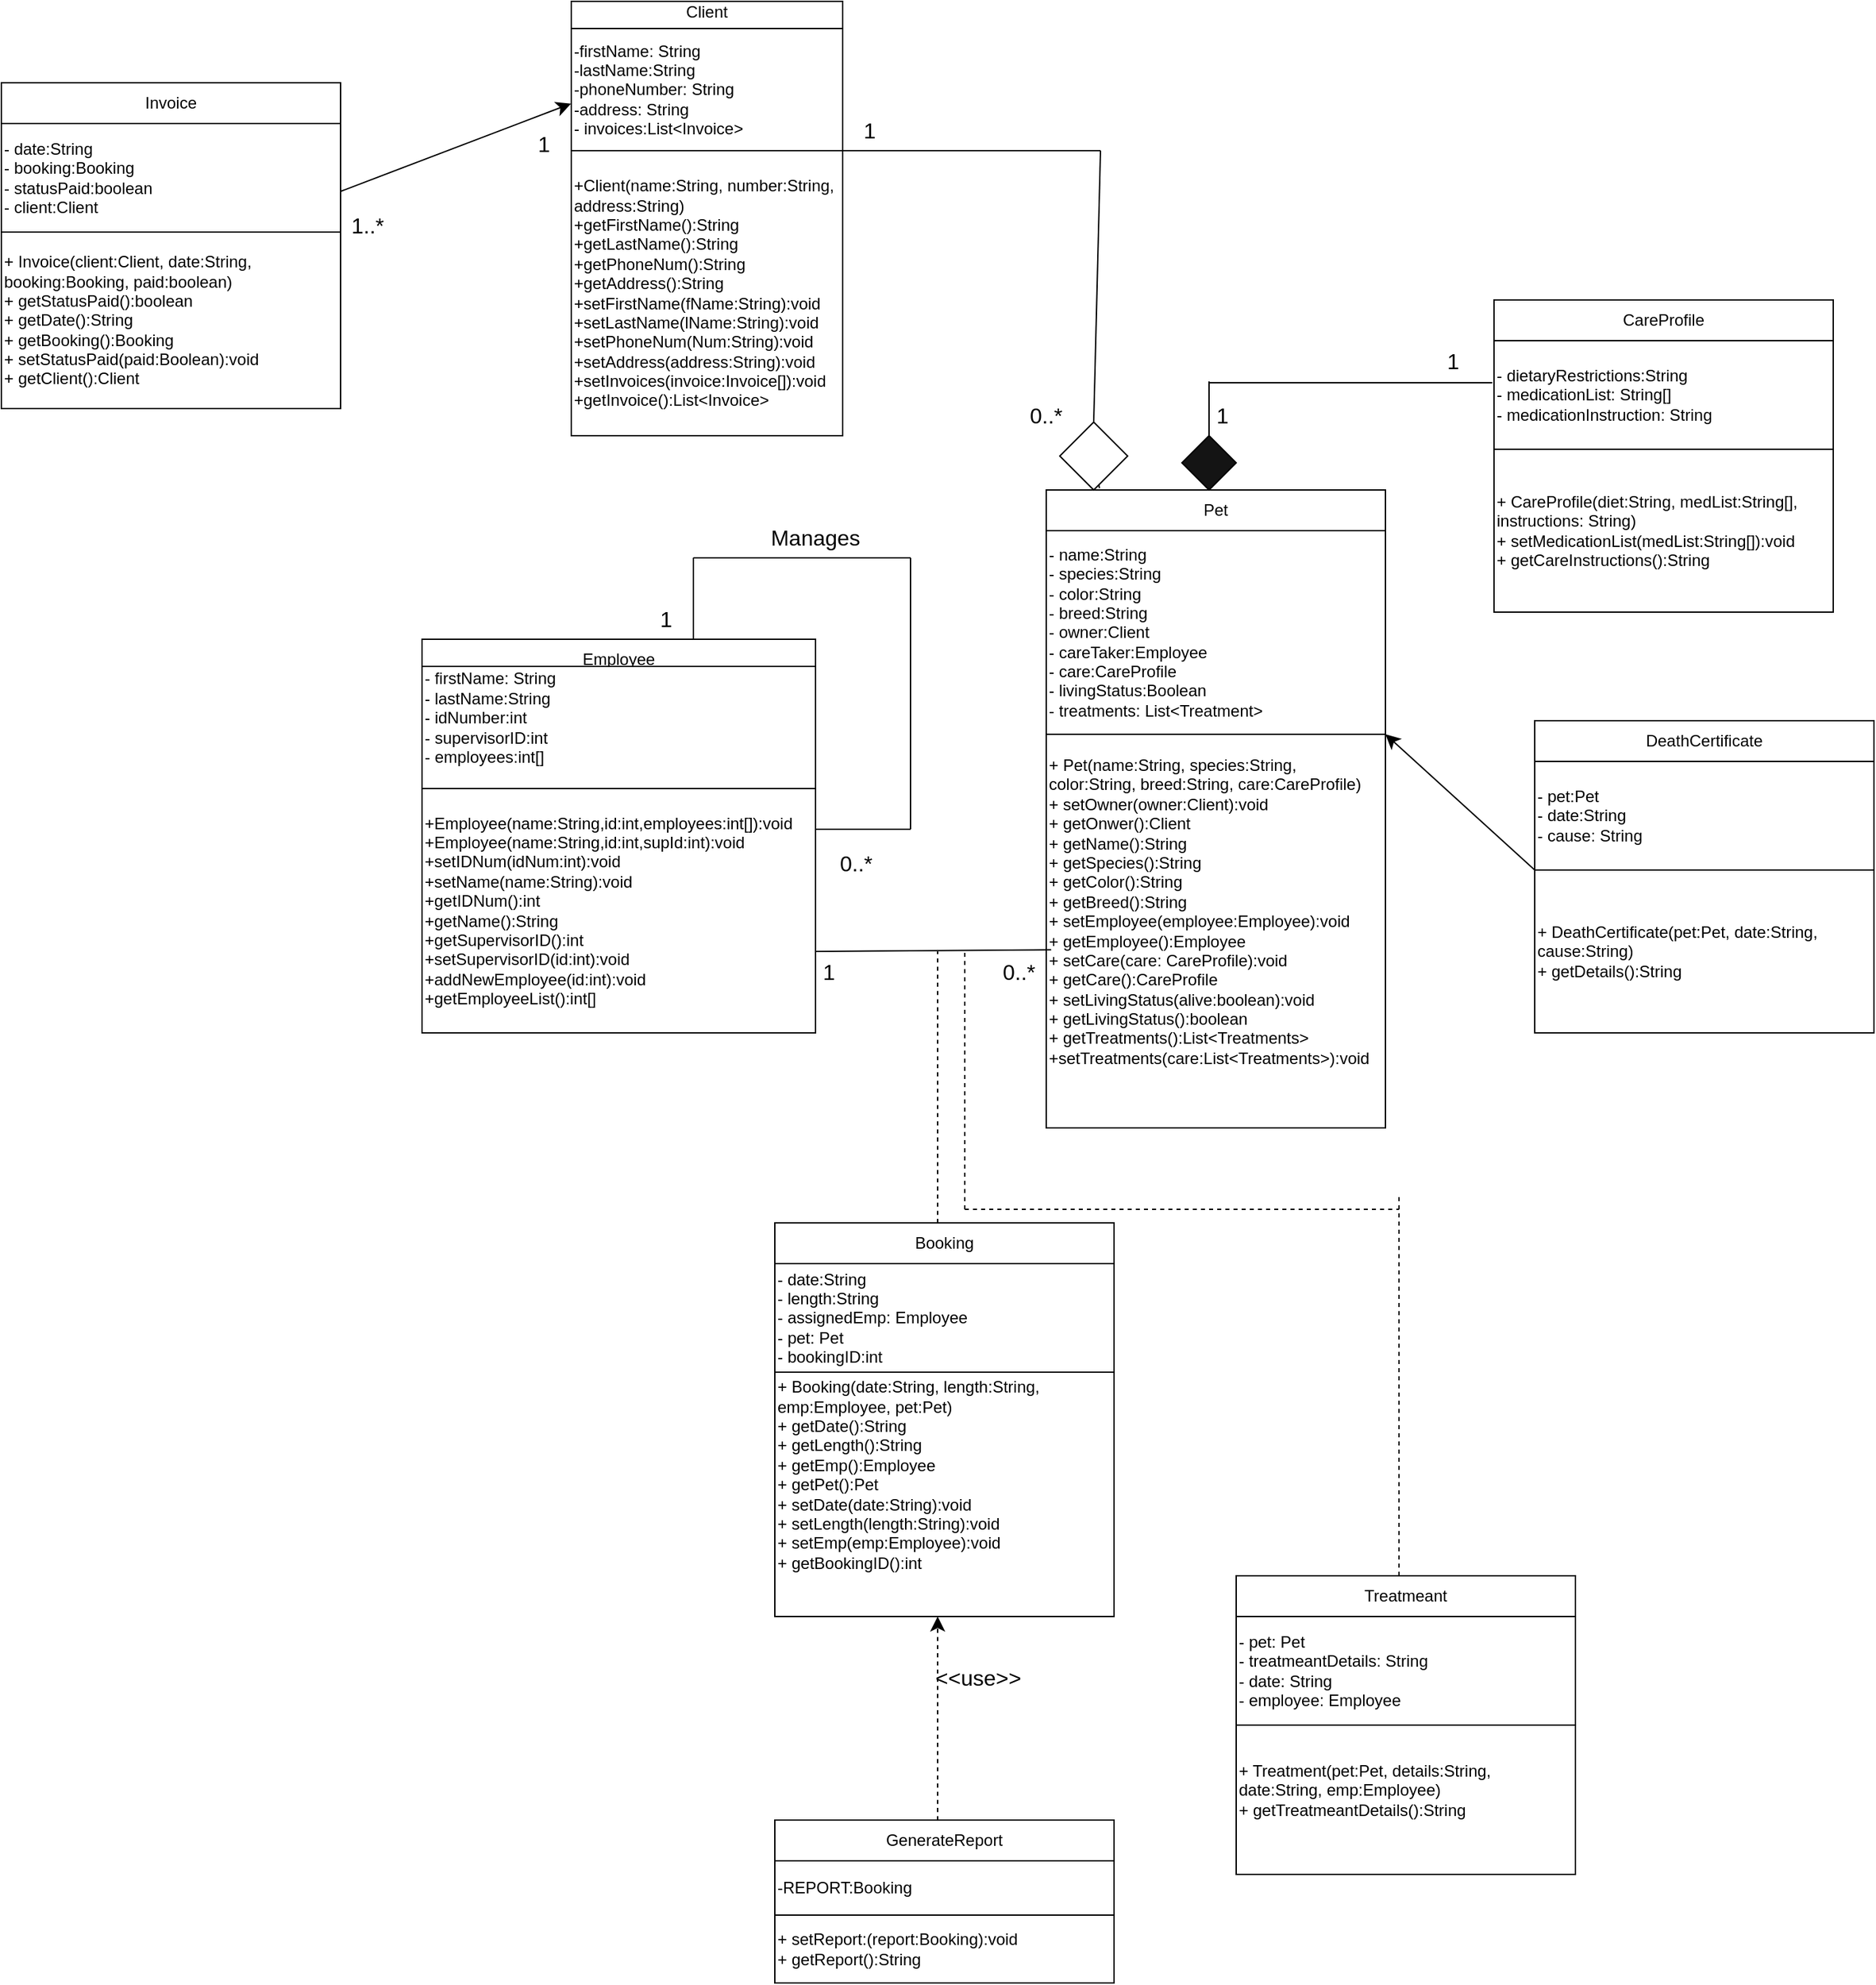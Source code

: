 <mxfile version="24.6.4" type="device">
  <diagram name="Page-1" id="7vyvx4NuATaht2udLsNl">
    <mxGraphModel dx="1984" dy="654" grid="1" gridSize="10" guides="1" tooltips="1" connect="1" arrows="1" fold="1" page="1" pageScale="1" pageWidth="850" pageHeight="1100" math="0" shadow="0">
      <root>
        <mxCell id="0" />
        <mxCell id="1" parent="0" />
        <mxCell id="wAHsTPrOTYbwwusgkam1-2" value="Client&lt;div&gt;&lt;br&gt;&lt;/div&gt;" style="rounded=0;whiteSpace=wrap;html=1;" parent="1" vertex="1">
          <mxGeometry x="190" y="110" width="200" height="30" as="geometry" />
        </mxCell>
        <mxCell id="wAHsTPrOTYbwwusgkam1-3" value="-firstName: String&lt;div&gt;-lastName:String&lt;br&gt;&lt;div style=&quot;&quot;&gt;-phoneNumber: String&lt;/div&gt;&lt;div&gt;-address: String&lt;/div&gt;&lt;div&gt;&lt;br&gt;&lt;/div&gt;&lt;/div&gt;" style="rounded=0;whiteSpace=wrap;html=1;align=left;" parent="1" vertex="1">
          <mxGeometry x="190" y="130" width="200" height="90" as="geometry" />
        </mxCell>
        <mxCell id="wAHsTPrOTYbwwusgkam1-5" value="+Client(name:String, number:String, address:String)&lt;div&gt;+getFirstName():String&lt;/div&gt;&lt;div&gt;+getLastName():String&lt;/div&gt;&lt;div&gt;+getPhoneNum():String&lt;/div&gt;&lt;div&gt;+getAddress():String&lt;/div&gt;&lt;div&gt;+setFirstName(fName:String):void&lt;/div&gt;&lt;div&gt;+setLastName(lName:String):void&lt;/div&gt;&lt;div&gt;+setPhoneNum(Num:String):void&lt;/div&gt;&lt;div&gt;+setAddress(address:String):void&lt;/div&gt;" style="rounded=0;whiteSpace=wrap;html=1;align=left;" parent="1" vertex="1">
          <mxGeometry x="190" y="220" width="200" height="180" as="geometry" />
        </mxCell>
        <mxCell id="wAHsTPrOTYbwwusgkam1-6" value="&lt;div&gt;Pet&lt;/div&gt;" style="rounded=0;whiteSpace=wrap;html=1;" parent="1" vertex="1">
          <mxGeometry x="540" y="470" width="250" height="30" as="geometry" />
        </mxCell>
        <mxCell id="wAHsTPrOTYbwwusgkam1-7" value="&lt;div&gt;&lt;div&gt;- name:String&lt;/div&gt;&lt;/div&gt;&lt;div&gt;- species:String&lt;/div&gt;&lt;div&gt;- color:String&lt;/div&gt;&lt;div&gt;- breed:String&lt;/div&gt;&lt;div&gt;- owner:Client&lt;/div&gt;&lt;div&gt;- careTaker:Employee&lt;/div&gt;&lt;div&gt;- care:CareProfile&lt;/div&gt;&lt;div&gt;- livingStatus:Boolean&lt;/div&gt;&lt;div&gt;- treatments: List&amp;lt;Treatment&amp;gt;&lt;br&gt;&lt;/div&gt;" style="rounded=0;whiteSpace=wrap;html=1;align=left;" parent="1" vertex="1">
          <mxGeometry x="540" y="500" width="250" height="150" as="geometry" />
        </mxCell>
        <mxCell id="wAHsTPrOTYbwwusgkam1-8" value="&lt;div&gt;+ Pet(name:String, species:String, color:String, breed:String, care:CareProfile)&lt;/div&gt;&lt;div&gt;+ setOwner(owner:Client):void&lt;/div&gt;&lt;div&gt;+ getOnwer():Client&lt;/div&gt;&lt;div&gt;+ getName():String&lt;/div&gt;&lt;div&gt;+ getSpecies():String&lt;/div&gt;&lt;div&gt;+ getColor():String&lt;/div&gt;&lt;div&gt;+ getBreed():String&lt;/div&gt;&lt;div&gt;+ setEmployee(employee:Employee):void&lt;/div&gt;&lt;div&gt;+ getEmployee():Employee&lt;/div&gt;&lt;div&gt;+ setCare(care: CareProfile):void&lt;/div&gt;&lt;div&gt;+ getCare():CareProfile&lt;/div&gt;&lt;div&gt;+ setLivingStatus(alive:boolean):void&lt;/div&gt;&lt;div&gt;+ getLivingStatus():boolean&lt;/div&gt;&lt;div&gt;+ getTreatments():List&amp;lt;Treatments&amp;gt;&lt;/div&gt;&lt;div&gt;+setTreatments(care:List&amp;lt;Treatments&amp;gt;):void&lt;/div&gt;&lt;div&gt;&lt;br&gt;&lt;/div&gt;&lt;div&gt;&lt;br&gt;&lt;/div&gt;" style="rounded=0;whiteSpace=wrap;html=1;align=left;" parent="1" vertex="1">
          <mxGeometry x="540" y="650" width="250" height="290" as="geometry" />
        </mxCell>
        <mxCell id="wAHsTPrOTYbwwusgkam1-12" value="&lt;div&gt;CareProfile&lt;/div&gt;" style="rounded=0;whiteSpace=wrap;html=1;" parent="1" vertex="1">
          <mxGeometry x="870" y="330" width="250" height="30" as="geometry" />
        </mxCell>
        <mxCell id="wAHsTPrOTYbwwusgkam1-13" value="&lt;div&gt;&lt;div&gt;- dietaryRestrictions:String&lt;/div&gt;&lt;/div&gt;&lt;div&gt;- medicationList: String[]&lt;/div&gt;&lt;div&gt;- medicationInstruction: String&lt;/div&gt;" style="rounded=0;whiteSpace=wrap;html=1;align=left;" parent="1" vertex="1">
          <mxGeometry x="870" y="360" width="250" height="80" as="geometry" />
        </mxCell>
        <mxCell id="wAHsTPrOTYbwwusgkam1-14" value="+ CareProfile(diet:String, medList:String[], instructions: String)&lt;div&gt;+ setMedicationList(medList:String[]):void&lt;/div&gt;&lt;div&gt;+ getCareInstructions():String&lt;/div&gt;" style="rounded=0;whiteSpace=wrap;html=1;align=left;" parent="1" vertex="1">
          <mxGeometry x="870" y="440" width="250" height="120" as="geometry" />
        </mxCell>
        <mxCell id="wAHsTPrOTYbwwusgkam1-16" value="&lt;div&gt;DeathCertificate&lt;/div&gt;" style="rounded=0;whiteSpace=wrap;html=1;" parent="1" vertex="1">
          <mxGeometry x="900" y="640" width="250" height="30" as="geometry" />
        </mxCell>
        <mxCell id="wAHsTPrOTYbwwusgkam1-17" value="&lt;div&gt;&lt;div&gt;- pet:Pet&lt;/div&gt;&lt;/div&gt;&lt;div&gt;- date:String&lt;/div&gt;&lt;div&gt;- cause: String&lt;/div&gt;" style="rounded=0;whiteSpace=wrap;html=1;align=left;" parent="1" vertex="1">
          <mxGeometry x="900" y="670" width="250" height="80" as="geometry" />
        </mxCell>
        <mxCell id="wAHsTPrOTYbwwusgkam1-18" value="+ DeathCertificate(pet:Pet, date:String, cause:String)&lt;div&gt;+ getDetails():String&lt;/div&gt;" style="rounded=0;whiteSpace=wrap;html=1;align=left;" parent="1" vertex="1">
          <mxGeometry x="900" y="750" width="250" height="120" as="geometry" />
        </mxCell>
        <mxCell id="7YzJ-2J4K5-I3egVpu4s-4" value="&lt;div&gt;Booking&lt;/div&gt;" style="rounded=0;whiteSpace=wrap;html=1;" parent="1" vertex="1">
          <mxGeometry x="340" y="1010" width="250" height="30" as="geometry" />
        </mxCell>
        <mxCell id="7YzJ-2J4K5-I3egVpu4s-5" value="&lt;div&gt;&lt;div&gt;- date:String&lt;/div&gt;&lt;/div&gt;&lt;div&gt;- length:String&lt;/div&gt;&lt;div&gt;- assignedEmp: Employee&lt;/div&gt;&lt;div&gt;- pet: Pet&lt;/div&gt;&lt;div&gt;- bookingID:int&lt;/div&gt;" style="rounded=0;whiteSpace=wrap;html=1;align=left;" parent="1" vertex="1">
          <mxGeometry x="340" y="1040" width="250" height="80" as="geometry" />
        </mxCell>
        <mxCell id="7YzJ-2J4K5-I3egVpu4s-6" value="+ Booking(date:String, length:String, emp:Employee, pet:Pet)&lt;div&gt;+ getDate():String&lt;/div&gt;&lt;div&gt;+ getLength():String&lt;/div&gt;&lt;div&gt;+ getEmp():Employee&lt;/div&gt;&lt;div&gt;+ getPet():Pet&lt;/div&gt;&lt;div&gt;+ setDate(date:String):void&lt;/div&gt;&lt;div&gt;+ setLength(length:String):void&lt;/div&gt;&lt;div&gt;+ setEmp(emp:Employee):void&lt;/div&gt;&lt;div&gt;+ getBookingID():int&lt;/div&gt;&lt;div&gt;&lt;br&gt;&lt;/div&gt;&lt;div&gt;&lt;br&gt;&lt;/div&gt;" style="rounded=0;whiteSpace=wrap;html=1;align=left;" parent="1" vertex="1">
          <mxGeometry x="340" y="1120" width="250" height="180" as="geometry" />
        </mxCell>
        <mxCell id="7YzJ-2J4K5-I3egVpu4s-7" value="GenerateReport" style="rounded=0;whiteSpace=wrap;html=1;" parent="1" vertex="1">
          <mxGeometry x="340" y="1450" width="250" height="30" as="geometry" />
        </mxCell>
        <mxCell id="7YzJ-2J4K5-I3egVpu4s-8" value="-REPORT:Booking" style="rounded=0;whiteSpace=wrap;html=1;align=left;" parent="1" vertex="1">
          <mxGeometry x="340" y="1480" width="250" height="40" as="geometry" />
        </mxCell>
        <mxCell id="7YzJ-2J4K5-I3egVpu4s-9" value="&lt;div&gt;+ setReport:(report:Booking):void&lt;/div&gt;&lt;div&gt;+ getReport():String&lt;/div&gt;" style="rounded=0;whiteSpace=wrap;html=1;align=left;" parent="1" vertex="1">
          <mxGeometry x="340" y="1520" width="250" height="50" as="geometry" />
        </mxCell>
        <mxCell id="fYhPBX82_10DfQw7cazh-1" value="Client&lt;div&gt;&lt;br&gt;&lt;/div&gt;" style="rounded=0;whiteSpace=wrap;html=1;" parent="1" vertex="1">
          <mxGeometry x="190" y="110" width="200" height="30" as="geometry" />
        </mxCell>
        <mxCell id="fYhPBX82_10DfQw7cazh-2" value="-firstName: String&lt;div&gt;-lastName:String&lt;br&gt;&lt;div style=&quot;&quot;&gt;-phoneNumber: String&lt;/div&gt;&lt;div&gt;-address: String&lt;/div&gt;&lt;div&gt;- invoices:List&amp;lt;Invoice&amp;gt;&lt;/div&gt;&lt;/div&gt;" style="rounded=0;whiteSpace=wrap;html=1;align=left;" parent="1" vertex="1">
          <mxGeometry x="190" y="130" width="200" height="90" as="geometry" />
        </mxCell>
        <mxCell id="fYhPBX82_10DfQw7cazh-3" value="+Client(name:String, number:String, address:String)&lt;div&gt;+getFirstName():String&lt;/div&gt;&lt;div&gt;+getLastName():String&lt;/div&gt;&lt;div&gt;+getPhoneNum():String&lt;/div&gt;&lt;div&gt;+getAddress():String&lt;/div&gt;&lt;div&gt;+setFirstName(fName:String):void&lt;/div&gt;&lt;div&gt;+setLastName(lName:String):void&lt;/div&gt;&lt;div&gt;+setPhoneNum(Num:String):void&lt;/div&gt;&lt;div&gt;+setAddress(address:String):void&lt;/div&gt;&lt;div&gt;+setInvoices(invoice:Invoice[]):void&lt;/div&gt;&lt;div&gt;+getInvoice():List&amp;lt;Invoice&amp;gt;&lt;/div&gt;" style="rounded=0;whiteSpace=wrap;html=1;align=left;" parent="1" vertex="1">
          <mxGeometry x="190" y="220" width="200" height="210" as="geometry" />
        </mxCell>
        <mxCell id="fYhPBX82_10DfQw7cazh-4" value="&lt;div&gt;Employee&lt;/div&gt;" style="rounded=0;whiteSpace=wrap;html=1;" parent="1" vertex="1">
          <mxGeometry x="80" y="580" width="290" height="30" as="geometry" />
        </mxCell>
        <mxCell id="fYhPBX82_10DfQw7cazh-5" value="- firstName: String&lt;div&gt;- lastName:String&lt;br&gt;&lt;div style=&quot;&quot;&gt;- idNumber:int&amp;nbsp;&lt;/div&gt;&lt;div style=&quot;&quot;&gt;- supervisorID:int&amp;nbsp;&lt;/div&gt;&lt;div style=&quot;&quot;&gt;- employees:int[]&lt;br&gt;&lt;/div&gt;&lt;div&gt;&lt;br&gt;&lt;/div&gt;&lt;/div&gt;" style="rounded=0;whiteSpace=wrap;html=1;align=left;" parent="1" vertex="1">
          <mxGeometry x="80" y="600" width="290" height="90" as="geometry" />
        </mxCell>
        <mxCell id="fYhPBX82_10DfQw7cazh-6" value="+Employee(name:String,id:int,employees:int[]):void&lt;br/&gt;+Employee(name:String,id:int,supId:int):void&lt;br/&gt;+setIDNum(idNum:int):void&lt;br/&gt;+setName(name:String):void&lt;br/&gt;+getIDNum():int&lt;br/&gt;+getName():String&lt;br/&gt;+getSupervisorID():int&lt;br/&gt;+setSupervisorID(id:int):void&lt;br/&gt;+addNewEmployee(id:int):void&lt;br/&gt;+getEmployeeList():int[]&amp;nbsp;" style="rounded=0;whiteSpace=wrap;html=1;align=left;" parent="1" vertex="1">
          <mxGeometry x="80" y="690" width="290" height="180" as="geometry" />
        </mxCell>
        <mxCell id="fYhPBX82_10DfQw7cazh-11" value="&lt;div&gt;Treatmeant&lt;/div&gt;" style="rounded=0;whiteSpace=wrap;html=1;" parent="1" vertex="1">
          <mxGeometry x="680" y="1270" width="250" height="30" as="geometry" />
        </mxCell>
        <mxCell id="fYhPBX82_10DfQw7cazh-12" value="&lt;span style=&quot;background-color: initial;&quot;&gt;- pet: Pet&lt;/span&gt;&lt;br&gt;&lt;span style=&quot;background-color: initial;&quot;&gt;- treatmeantDetails: String&lt;/span&gt;&lt;br&gt;&lt;span style=&quot;background-color: initial;&quot;&gt;- date: String&lt;/span&gt;&lt;div&gt;&lt;span style=&quot;background-color: initial;&quot;&gt;- employee: Employee&lt;/span&gt;&lt;br&gt;&lt;/div&gt;" style="rounded=0;whiteSpace=wrap;html=1;align=left;" parent="1" vertex="1">
          <mxGeometry x="680" y="1300" width="250" height="80" as="geometry" />
        </mxCell>
        <mxCell id="fYhPBX82_10DfQw7cazh-13" value="+ Treatment(pet:Pet, details:String, date:String, emp:Employee)&lt;div&gt;&lt;span style=&quot;background-color: initial;&quot;&gt;+ getTreatmeantDetails():String&lt;/span&gt;&lt;br&gt;&lt;/div&gt;&lt;div&gt;&lt;span style=&quot;background-color: initial;&quot;&gt;&lt;br&gt;&lt;/span&gt;&lt;/div&gt;" style="rounded=0;whiteSpace=wrap;html=1;align=left;" parent="1" vertex="1">
          <mxGeometry x="680" y="1380" width="250" height="110" as="geometry" />
        </mxCell>
        <mxCell id="fYhPBX82_10DfQw7cazh-18" value="&lt;div&gt;Invoice&lt;/div&gt;" style="rounded=0;whiteSpace=wrap;html=1;" parent="1" vertex="1">
          <mxGeometry x="-230" y="170" width="250" height="30" as="geometry" />
        </mxCell>
        <mxCell id="fYhPBX82_10DfQw7cazh-19" value="&lt;div&gt;&lt;div&gt;- date:String&lt;/div&gt;&lt;/div&gt;&lt;div&gt;- booking:Booking&lt;/div&gt;&lt;div&gt;- statusPaid:boolean&lt;/div&gt;&lt;div&gt;- client:Client&lt;/div&gt;" style="rounded=0;whiteSpace=wrap;html=1;align=left;" parent="1" vertex="1">
          <mxGeometry x="-230" y="200" width="250" height="80" as="geometry" />
        </mxCell>
        <mxCell id="fYhPBX82_10DfQw7cazh-20" value="+ Invoice(client:Client, date:String, booking:Booking, paid:boolean)&lt;div&gt;+ getStatusPaid():boolean&lt;/div&gt;&lt;div&gt;+ getDate():String&lt;/div&gt;&lt;div&gt;+ getBooking():Booking&lt;/div&gt;&lt;div&gt;+ setStatusPaid(paid:Boolean):void&lt;/div&gt;&lt;div&gt;+ getClient():Client&lt;/div&gt;" style="rounded=0;whiteSpace=wrap;html=1;align=left;" parent="1" vertex="1">
          <mxGeometry x="-230" y="280" width="250" height="130" as="geometry" />
        </mxCell>
        <mxCell id="fYhPBX82_10DfQw7cazh-21" value="" style="endArrow=none;html=1;rounded=0;fontSize=12;startSize=8;endSize=8;curved=1;" parent="1" edge="1">
          <mxGeometry width="50" height="50" relative="1" as="geometry">
            <mxPoint x="280" y="580" as="sourcePoint" />
            <mxPoint x="280" y="520" as="targetPoint" />
          </mxGeometry>
        </mxCell>
        <mxCell id="fYhPBX82_10DfQw7cazh-22" value="" style="endArrow=none;html=1;rounded=0;fontSize=12;startSize=8;endSize=8;curved=1;" parent="1" edge="1">
          <mxGeometry width="50" height="50" relative="1" as="geometry">
            <mxPoint x="280" y="520" as="sourcePoint" />
            <mxPoint x="440" y="520" as="targetPoint" />
          </mxGeometry>
        </mxCell>
        <mxCell id="fYhPBX82_10DfQw7cazh-23" value="" style="endArrow=none;html=1;rounded=0;fontSize=12;startSize=8;endSize=8;curved=1;" parent="1" edge="1">
          <mxGeometry width="50" height="50" relative="1" as="geometry">
            <mxPoint x="440" y="720" as="sourcePoint" />
            <mxPoint x="440" y="520" as="targetPoint" />
          </mxGeometry>
        </mxCell>
        <mxCell id="fYhPBX82_10DfQw7cazh-24" value="" style="endArrow=none;html=1;rounded=0;fontSize=12;startSize=8;endSize=8;curved=1;" parent="1" edge="1">
          <mxGeometry width="50" height="50" relative="1" as="geometry">
            <mxPoint x="370" y="720" as="sourcePoint" />
            <mxPoint x="440" y="720" as="targetPoint" />
          </mxGeometry>
        </mxCell>
        <mxCell id="fYhPBX82_10DfQw7cazh-25" value="1" style="text;html=1;align=center;verticalAlign=middle;whiteSpace=wrap;rounded=0;fontSize=16;" parent="1" vertex="1">
          <mxGeometry x="230" y="550" width="60" height="30" as="geometry" />
        </mxCell>
        <mxCell id="fYhPBX82_10DfQw7cazh-26" value="Manages" style="text;html=1;align=center;verticalAlign=middle;whiteSpace=wrap;rounded=0;fontSize=16;" parent="1" vertex="1">
          <mxGeometry x="340" y="490" width="60" height="30" as="geometry" />
        </mxCell>
        <mxCell id="fYhPBX82_10DfQw7cazh-27" value="0..*" style="text;html=1;align=center;verticalAlign=middle;whiteSpace=wrap;rounded=0;fontSize=16;" parent="1" vertex="1">
          <mxGeometry x="370" y="730" width="60" height="30" as="geometry" />
        </mxCell>
        <mxCell id="fYhPBX82_10DfQw7cazh-28" value="" style="endArrow=none;html=1;rounded=0;fontSize=12;startSize=8;endSize=8;curved=1;entryX=0.894;entryY=-0.041;entryDx=0;entryDy=0;entryPerimeter=0;" parent="1" target="fYhPBX82_10DfQw7cazh-30" edge="1">
          <mxGeometry width="50" height="50" relative="1" as="geometry">
            <mxPoint x="370" y="810" as="sourcePoint" />
            <mxPoint x="420" y="760" as="targetPoint" />
          </mxGeometry>
        </mxCell>
        <mxCell id="fYhPBX82_10DfQw7cazh-29" value="1" style="text;html=1;align=center;verticalAlign=middle;whiteSpace=wrap;rounded=0;fontSize=16;" parent="1" vertex="1">
          <mxGeometry x="350" y="810" width="60" height="30" as="geometry" />
        </mxCell>
        <mxCell id="fYhPBX82_10DfQw7cazh-30" value="0..*" style="text;html=1;align=center;verticalAlign=middle;whiteSpace=wrap;rounded=0;fontSize=16;" parent="1" vertex="1">
          <mxGeometry x="490" y="810" width="60" height="30" as="geometry" />
        </mxCell>
        <mxCell id="fYhPBX82_10DfQw7cazh-37" value="" style="endArrow=none;html=1;rounded=0;fontSize=12;startSize=8;endSize=8;curved=1;entryX=-0.005;entryY=0.388;entryDx=0;entryDy=0;entryPerimeter=0;" parent="1" target="wAHsTPrOTYbwwusgkam1-13" edge="1">
          <mxGeometry width="50" height="50" relative="1" as="geometry">
            <mxPoint x="660" y="391" as="sourcePoint" />
            <mxPoint x="750" y="340" as="targetPoint" />
          </mxGeometry>
        </mxCell>
        <mxCell id="fYhPBX82_10DfQw7cazh-38" value="" style="rhombus;whiteSpace=wrap;html=1;fillColor=#141414;" parent="1" vertex="1">
          <mxGeometry x="640" y="430" width="40" height="40" as="geometry" />
        </mxCell>
        <mxCell id="fYhPBX82_10DfQw7cazh-39" value="" style="endArrow=none;html=1;rounded=0;fontSize=12;startSize=8;endSize=8;curved=1;" parent="1" edge="1">
          <mxGeometry width="50" height="50" relative="1" as="geometry">
            <mxPoint x="660" y="430" as="sourcePoint" />
            <mxPoint x="660" y="390" as="targetPoint" />
          </mxGeometry>
        </mxCell>
        <mxCell id="fYhPBX82_10DfQw7cazh-40" value="1" style="text;html=1;align=center;verticalAlign=middle;whiteSpace=wrap;rounded=0;fontSize=16;" parent="1" vertex="1">
          <mxGeometry x="640" y="400" width="60" height="30" as="geometry" />
        </mxCell>
        <mxCell id="fYhPBX82_10DfQw7cazh-41" value="1" style="text;html=1;align=center;verticalAlign=middle;whiteSpace=wrap;rounded=0;fontSize=16;" parent="1" vertex="1">
          <mxGeometry x="810" y="360" width="60" height="30" as="geometry" />
        </mxCell>
        <mxCell id="fYhPBX82_10DfQw7cazh-42" value="" style="endArrow=none;dashed=1;html=1;rounded=0;fontSize=12;startSize=8;endSize=8;curved=1;" parent="1" edge="1">
          <mxGeometry width="50" height="50" relative="1" as="geometry">
            <mxPoint x="460" y="1010" as="sourcePoint" />
            <mxPoint x="460" y="810" as="targetPoint" />
          </mxGeometry>
        </mxCell>
        <mxCell id="fYhPBX82_10DfQw7cazh-43" value="" style="endArrow=classic;html=1;rounded=0;fontSize=12;startSize=8;endSize=8;curved=1;entryX=-0.001;entryY=0.615;entryDx=0;entryDy=0;entryPerimeter=0;" parent="1" target="fYhPBX82_10DfQw7cazh-2" edge="1">
          <mxGeometry width="50" height="50" relative="1" as="geometry">
            <mxPoint x="20" y="250" as="sourcePoint" />
            <mxPoint x="70" y="200" as="targetPoint" />
          </mxGeometry>
        </mxCell>
        <mxCell id="fYhPBX82_10DfQw7cazh-44" value="1..*" style="text;html=1;align=center;verticalAlign=middle;whiteSpace=wrap;rounded=0;fontSize=16;" parent="1" vertex="1">
          <mxGeometry x="10" y="260" width="60" height="30" as="geometry" />
        </mxCell>
        <mxCell id="fYhPBX82_10DfQw7cazh-45" value="1" style="text;html=1;align=center;verticalAlign=middle;whiteSpace=wrap;rounded=0;fontSize=16;" parent="1" vertex="1">
          <mxGeometry x="140" y="200" width="60" height="30" as="geometry" />
        </mxCell>
        <mxCell id="fYhPBX82_10DfQw7cazh-46" value="" style="endArrow=none;html=1;rounded=0;fontSize=12;startSize=8;endSize=8;curved=1;" parent="1" edge="1">
          <mxGeometry width="50" height="50" relative="1" as="geometry">
            <mxPoint x="390" y="220" as="sourcePoint" />
            <mxPoint x="580" y="220" as="targetPoint" />
          </mxGeometry>
        </mxCell>
        <mxCell id="fYhPBX82_10DfQw7cazh-47" value="" style="endArrow=none;html=1;rounded=0;fontSize=12;startSize=8;endSize=8;curved=1;exitX=0.5;exitY=0;exitDx=0;exitDy=0;" parent="1" source="fYhPBX82_10DfQw7cazh-48" edge="1">
          <mxGeometry width="50" height="50" relative="1" as="geometry">
            <mxPoint x="530" y="270" as="sourcePoint" />
            <mxPoint x="580" y="220" as="targetPoint" />
          </mxGeometry>
        </mxCell>
        <mxCell id="fYhPBX82_10DfQw7cazh-50" value="" style="endArrow=none;html=1;rounded=0;fontSize=12;startSize=8;endSize=8;curved=1;exitX=0.157;exitY=-0.044;exitDx=0;exitDy=0;exitPerimeter=0;" parent="1" source="wAHsTPrOTYbwwusgkam1-6" target="fYhPBX82_10DfQw7cazh-48" edge="1">
          <mxGeometry width="50" height="50" relative="1" as="geometry">
            <mxPoint x="579" y="469" as="sourcePoint" />
            <mxPoint x="580" y="220" as="targetPoint" />
          </mxGeometry>
        </mxCell>
        <mxCell id="fYhPBX82_10DfQw7cazh-48" value="" style="rhombus;whiteSpace=wrap;html=1;" parent="1" vertex="1">
          <mxGeometry x="550" y="420" width="50" height="50" as="geometry" />
        </mxCell>
        <mxCell id="fYhPBX82_10DfQw7cazh-51" value="1" style="text;html=1;align=center;verticalAlign=middle;whiteSpace=wrap;rounded=0;fontSize=16;" parent="1" vertex="1">
          <mxGeometry x="380" y="190" width="60" height="30" as="geometry" />
        </mxCell>
        <mxCell id="fYhPBX82_10DfQw7cazh-55" value="0..*" style="text;html=1;align=center;verticalAlign=middle;whiteSpace=wrap;rounded=0;fontSize=16;" parent="1" vertex="1">
          <mxGeometry x="510" y="400" width="60" height="30" as="geometry" />
        </mxCell>
        <mxCell id="fYhPBX82_10DfQw7cazh-57" value="" style="endArrow=classic;html=1;rounded=0;fontSize=12;startSize=8;endSize=8;curved=1;entryX=1;entryY=0;entryDx=0;entryDy=0;" parent="1" target="wAHsTPrOTYbwwusgkam1-8" edge="1">
          <mxGeometry width="50" height="50" relative="1" as="geometry">
            <mxPoint x="900" y="750" as="sourcePoint" />
            <mxPoint x="950" y="700" as="targetPoint" />
          </mxGeometry>
        </mxCell>
        <mxCell id="fYhPBX82_10DfQw7cazh-59" value="" style="endArrow=classic;html=1;rounded=0;fontSize=12;startSize=8;endSize=8;curved=1;strokeColor=default;dashed=1;" parent="1" edge="1">
          <mxGeometry width="50" height="50" relative="1" as="geometry">
            <mxPoint x="460" y="1450" as="sourcePoint" />
            <mxPoint x="460" y="1300" as="targetPoint" />
          </mxGeometry>
        </mxCell>
        <mxCell id="fYhPBX82_10DfQw7cazh-60" value="&amp;lt;&amp;lt;use&amp;gt;&amp;gt;" style="text;html=1;align=center;verticalAlign=middle;whiteSpace=wrap;rounded=0;fontSize=16;" parent="1" vertex="1">
          <mxGeometry x="490" y="1340" height="10" as="geometry" />
        </mxCell>
        <mxCell id="HV0SeW1ejm2IHLXw9Ups-3" value="" style="endArrow=none;dashed=1;html=1;rounded=0;" parent="1" edge="1">
          <mxGeometry width="50" height="50" relative="1" as="geometry">
            <mxPoint x="800" y="1270" as="sourcePoint" />
            <mxPoint x="800" y="990" as="targetPoint" />
          </mxGeometry>
        </mxCell>
        <mxCell id="HV0SeW1ejm2IHLXw9Ups-4" value="" style="endArrow=none;dashed=1;html=1;rounded=0;" parent="1" edge="1">
          <mxGeometry width="50" height="50" relative="1" as="geometry">
            <mxPoint x="480" y="1000" as="sourcePoint" />
            <mxPoint x="800" y="1000" as="targetPoint" />
          </mxGeometry>
        </mxCell>
        <mxCell id="HV0SeW1ejm2IHLXw9Ups-5" value="" style="endArrow=none;dashed=1;html=1;rounded=0;" parent="1" edge="1">
          <mxGeometry width="50" height="50" relative="1" as="geometry">
            <mxPoint x="480" y="1000" as="sourcePoint" />
            <mxPoint x="480" y="810" as="targetPoint" />
          </mxGeometry>
        </mxCell>
      </root>
    </mxGraphModel>
  </diagram>
</mxfile>
